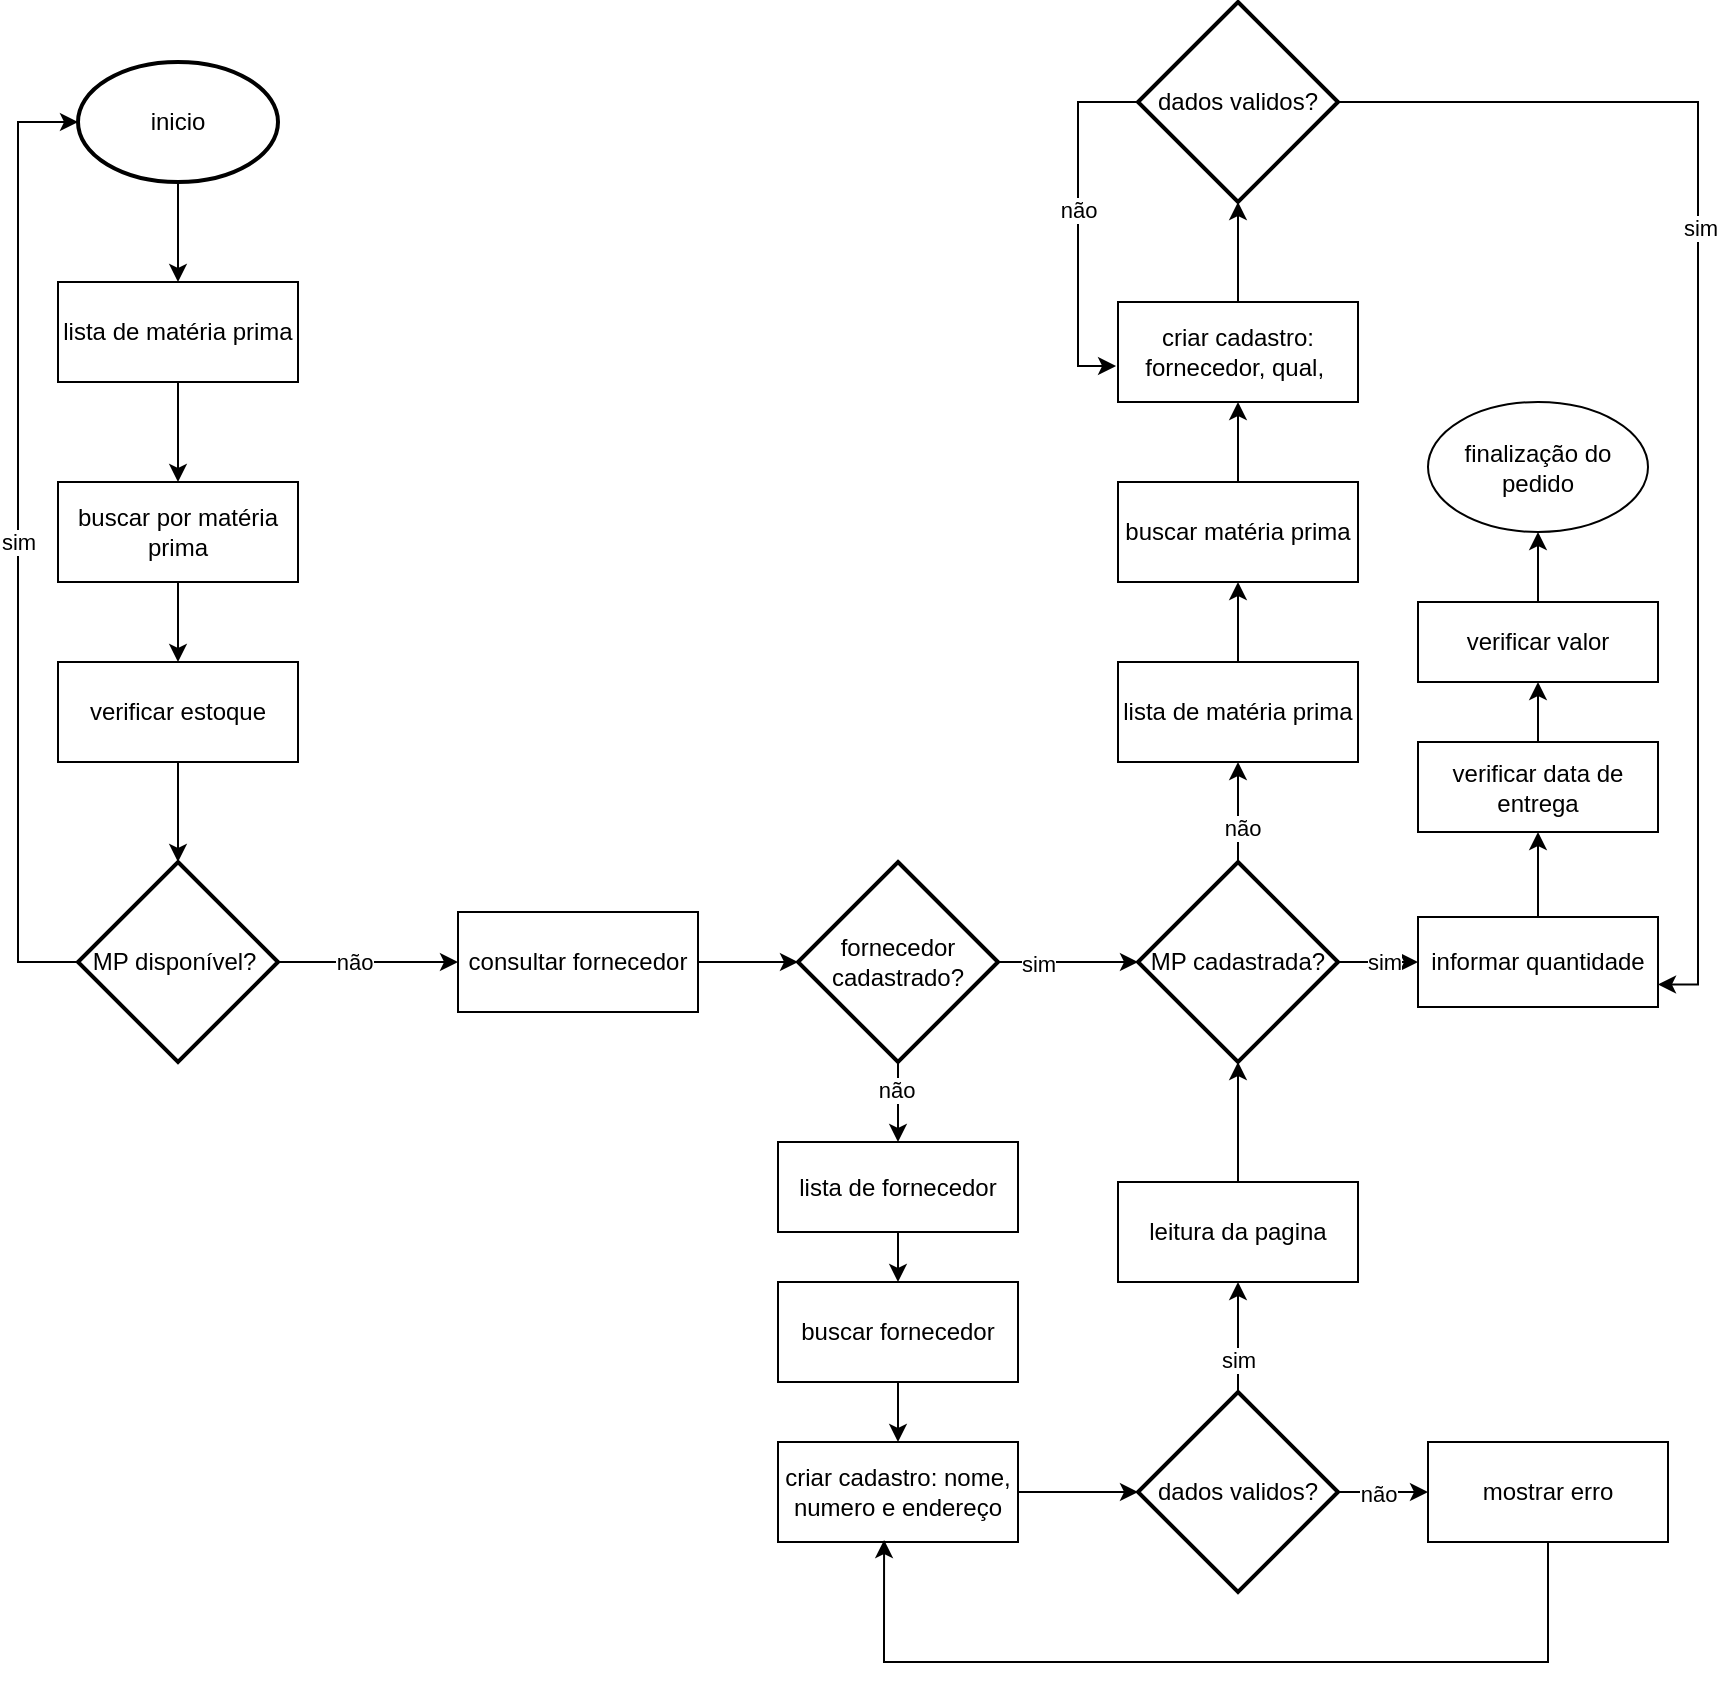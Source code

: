<mxfile version="24.4.13" type="device">
  <diagram name="Página-1" id="AhK8qLFjwUJuuM3lIwTa">
    <mxGraphModel dx="1434" dy="772" grid="1" gridSize="10" guides="1" tooltips="1" connect="1" arrows="1" fold="1" page="1" pageScale="1" pageWidth="827" pageHeight="1169" math="0" shadow="0">
      <root>
        <mxCell id="0" />
        <mxCell id="1" parent="0" />
        <mxCell id="OCrhbPu4TxEZDssHP0U2-13" value="" style="edgeStyle=orthogonalEdgeStyle;rounded=0;orthogonalLoop=1;jettySize=auto;html=1;" parent="1" source="OCrhbPu4TxEZDssHP0U2-1" target="OCrhbPu4TxEZDssHP0U2-9" edge="1">
          <mxGeometry relative="1" as="geometry" />
        </mxCell>
        <mxCell id="OCrhbPu4TxEZDssHP0U2-1" value="inicio" style="strokeWidth=2;html=1;shape=mxgraph.flowchart.start_1;whiteSpace=wrap;" parent="1" vertex="1">
          <mxGeometry x="40" y="440" width="100" height="60" as="geometry" />
        </mxCell>
        <mxCell id="OCrhbPu4TxEZDssHP0U2-15" value="" style="edgeStyle=orthogonalEdgeStyle;rounded=0;orthogonalLoop=1;jettySize=auto;html=1;" parent="1" source="OCrhbPu4TxEZDssHP0U2-2" target="OCrhbPu4TxEZDssHP0U2-11" edge="1">
          <mxGeometry relative="1" as="geometry" />
        </mxCell>
        <mxCell id="OCrhbPu4TxEZDssHP0U2-2" value="buscar por matéria prima" style="rounded=0;whiteSpace=wrap;html=1;" parent="1" vertex="1">
          <mxGeometry x="30" y="650" width="120" height="50" as="geometry" />
        </mxCell>
        <mxCell id="OCrhbPu4TxEZDssHP0U2-14" value="" style="edgeStyle=orthogonalEdgeStyle;rounded=0;orthogonalLoop=1;jettySize=auto;html=1;" parent="1" source="OCrhbPu4TxEZDssHP0U2-9" target="OCrhbPu4TxEZDssHP0U2-2" edge="1">
          <mxGeometry relative="1" as="geometry" />
        </mxCell>
        <mxCell id="OCrhbPu4TxEZDssHP0U2-9" value="lista de matéria prima" style="rounded=0;whiteSpace=wrap;html=1;" parent="1" vertex="1">
          <mxGeometry x="30" y="550" width="120" height="50" as="geometry" />
        </mxCell>
        <mxCell id="OCrhbPu4TxEZDssHP0U2-39" value="" style="edgeStyle=orthogonalEdgeStyle;rounded=0;orthogonalLoop=1;jettySize=auto;html=1;" parent="1" source="OCrhbPu4TxEZDssHP0U2-11" target="OCrhbPu4TxEZDssHP0U2-12" edge="1">
          <mxGeometry relative="1" as="geometry" />
        </mxCell>
        <mxCell id="OCrhbPu4TxEZDssHP0U2-11" value="verificar estoque" style="rounded=0;whiteSpace=wrap;html=1;" parent="1" vertex="1">
          <mxGeometry x="30" y="740" width="120" height="50" as="geometry" />
        </mxCell>
        <mxCell id="OCrhbPu4TxEZDssHP0U2-18" value="" style="edgeStyle=orthogonalEdgeStyle;rounded=0;orthogonalLoop=1;jettySize=auto;html=1;" parent="1" source="OCrhbPu4TxEZDssHP0U2-12" target="OCrhbPu4TxEZDssHP0U2-17" edge="1">
          <mxGeometry relative="1" as="geometry" />
        </mxCell>
        <mxCell id="OCrhbPu4TxEZDssHP0U2-19" value="não" style="edgeLabel;html=1;align=center;verticalAlign=middle;resizable=0;points=[];" parent="OCrhbPu4TxEZDssHP0U2-18" vertex="1" connectable="0">
          <mxGeometry x="-0.171" relative="1" as="geometry">
            <mxPoint as="offset" />
          </mxGeometry>
        </mxCell>
        <mxCell id="OCrhbPu4TxEZDssHP0U2-12" value="MP disponível?&amp;nbsp;" style="strokeWidth=2;html=1;shape=mxgraph.flowchart.decision;whiteSpace=wrap;" parent="1" vertex="1">
          <mxGeometry x="40" y="840" width="100" height="100" as="geometry" />
        </mxCell>
        <mxCell id="OCrhbPu4TxEZDssHP0U2-27" value="" style="edgeStyle=orthogonalEdgeStyle;rounded=0;orthogonalLoop=1;jettySize=auto;html=1;" parent="1" source="OCrhbPu4TxEZDssHP0U2-17" target="OCrhbPu4TxEZDssHP0U2-26" edge="1">
          <mxGeometry relative="1" as="geometry" />
        </mxCell>
        <mxCell id="OCrhbPu4TxEZDssHP0U2-17" value="consultar fornecedor" style="rounded=0;whiteSpace=wrap;html=1;" parent="1" vertex="1">
          <mxGeometry x="230" y="865" width="120" height="50" as="geometry" />
        </mxCell>
        <mxCell id="OCrhbPu4TxEZDssHP0U2-48" value="" style="edgeStyle=orthogonalEdgeStyle;rounded=0;orthogonalLoop=1;jettySize=auto;html=1;" parent="1" source="OCrhbPu4TxEZDssHP0U2-26" target="OCrhbPu4TxEZDssHP0U2-47" edge="1">
          <mxGeometry relative="1" as="geometry" />
        </mxCell>
        <mxCell id="OCrhbPu4TxEZDssHP0U2-49" value="sim" style="edgeLabel;html=1;align=center;verticalAlign=middle;resizable=0;points=[];" parent="OCrhbPu4TxEZDssHP0U2-48" vertex="1" connectable="0">
          <mxGeometry x="-0.433" y="-1" relative="1" as="geometry">
            <mxPoint as="offset" />
          </mxGeometry>
        </mxCell>
        <mxCell id="fTW0Gvs_XTfP9Q6T8uJu-11" value="" style="edgeStyle=orthogonalEdgeStyle;rounded=0;orthogonalLoop=1;jettySize=auto;html=1;" parent="1" source="OCrhbPu4TxEZDssHP0U2-26" target="fTW0Gvs_XTfP9Q6T8uJu-10" edge="1">
          <mxGeometry relative="1" as="geometry" />
        </mxCell>
        <mxCell id="fTW0Gvs_XTfP9Q6T8uJu-15" value="não" style="edgeLabel;html=1;align=center;verticalAlign=middle;resizable=0;points=[];" parent="fTW0Gvs_XTfP9Q6T8uJu-11" vertex="1" connectable="0">
          <mxGeometry x="-0.3" y="-1" relative="1" as="geometry">
            <mxPoint as="offset" />
          </mxGeometry>
        </mxCell>
        <mxCell id="OCrhbPu4TxEZDssHP0U2-26" value="fornecedor cadastrado?" style="strokeWidth=2;html=1;shape=mxgraph.flowchart.decision;whiteSpace=wrap;" parent="1" vertex="1">
          <mxGeometry x="400" y="840" width="100" height="100" as="geometry" />
        </mxCell>
        <mxCell id="OCrhbPu4TxEZDssHP0U2-54" value="" style="edgeStyle=orthogonalEdgeStyle;rounded=0;orthogonalLoop=1;jettySize=auto;html=1;" parent="1" source="OCrhbPu4TxEZDssHP0U2-47" target="OCrhbPu4TxEZDssHP0U2-53" edge="1">
          <mxGeometry relative="1" as="geometry" />
        </mxCell>
        <mxCell id="fTW0Gvs_XTfP9Q6T8uJu-9" value="sim" style="edgeLabel;html=1;align=center;verticalAlign=middle;resizable=0;points=[];" parent="OCrhbPu4TxEZDssHP0U2-54" vertex="1" connectable="0">
          <mxGeometry x="0.16" relative="1" as="geometry">
            <mxPoint as="offset" />
          </mxGeometry>
        </mxCell>
        <mxCell id="fTW0Gvs_XTfP9Q6T8uJu-34" value="" style="edgeStyle=orthogonalEdgeStyle;rounded=0;orthogonalLoop=1;jettySize=auto;html=1;" parent="1" source="OCrhbPu4TxEZDssHP0U2-47" target="fTW0Gvs_XTfP9Q6T8uJu-33" edge="1">
          <mxGeometry relative="1" as="geometry" />
        </mxCell>
        <mxCell id="fTW0Gvs_XTfP9Q6T8uJu-35" value="não" style="edgeLabel;html=1;align=center;verticalAlign=middle;resizable=0;points=[];" parent="fTW0Gvs_XTfP9Q6T8uJu-34" vertex="1" connectable="0">
          <mxGeometry x="-0.32" y="-2" relative="1" as="geometry">
            <mxPoint as="offset" />
          </mxGeometry>
        </mxCell>
        <mxCell id="OCrhbPu4TxEZDssHP0U2-47" value="MP cadastrada?" style="strokeWidth=2;html=1;shape=mxgraph.flowchart.decision;whiteSpace=wrap;" parent="1" vertex="1">
          <mxGeometry x="570" y="840" width="100" height="100" as="geometry" />
        </mxCell>
        <mxCell id="OCrhbPu4TxEZDssHP0U2-56" value="" style="edgeStyle=orthogonalEdgeStyle;rounded=0;orthogonalLoop=1;jettySize=auto;html=1;" parent="1" source="OCrhbPu4TxEZDssHP0U2-53" target="OCrhbPu4TxEZDssHP0U2-55" edge="1">
          <mxGeometry relative="1" as="geometry" />
        </mxCell>
        <mxCell id="OCrhbPu4TxEZDssHP0U2-53" value="informar quantidade" style="rounded=0;whiteSpace=wrap;html=1;" parent="1" vertex="1">
          <mxGeometry x="710" y="867.5" width="120" height="45" as="geometry" />
        </mxCell>
        <mxCell id="fTW0Gvs_XTfP9Q6T8uJu-5" value="" style="edgeStyle=orthogonalEdgeStyle;rounded=0;orthogonalLoop=1;jettySize=auto;html=1;" parent="1" source="OCrhbPu4TxEZDssHP0U2-55" target="fTW0Gvs_XTfP9Q6T8uJu-4" edge="1">
          <mxGeometry relative="1" as="geometry" />
        </mxCell>
        <mxCell id="OCrhbPu4TxEZDssHP0U2-55" value="verificar data de entrega" style="rounded=0;whiteSpace=wrap;html=1;" parent="1" vertex="1">
          <mxGeometry x="710" y="780" width="120" height="45" as="geometry" />
        </mxCell>
        <mxCell id="fTW0Gvs_XTfP9Q6T8uJu-2" value="sim" style="edgeStyle=orthogonalEdgeStyle;rounded=0;orthogonalLoop=1;jettySize=auto;html=1;exitX=0;exitY=0.5;exitDx=0;exitDy=0;exitPerimeter=0;entryX=0;entryY=0.5;entryDx=0;entryDy=0;entryPerimeter=0;" parent="1" source="OCrhbPu4TxEZDssHP0U2-12" target="OCrhbPu4TxEZDssHP0U2-1" edge="1">
          <mxGeometry relative="1" as="geometry">
            <Array as="points">
              <mxPoint x="10" y="890" />
              <mxPoint x="10" y="470" />
            </Array>
          </mxGeometry>
        </mxCell>
        <mxCell id="fTW0Gvs_XTfP9Q6T8uJu-8" value="" style="edgeStyle=orthogonalEdgeStyle;rounded=0;orthogonalLoop=1;jettySize=auto;html=1;" parent="1" source="fTW0Gvs_XTfP9Q6T8uJu-4" target="fTW0Gvs_XTfP9Q6T8uJu-7" edge="1">
          <mxGeometry relative="1" as="geometry" />
        </mxCell>
        <mxCell id="fTW0Gvs_XTfP9Q6T8uJu-4" value="verificar valor" style="rounded=0;whiteSpace=wrap;html=1;" parent="1" vertex="1">
          <mxGeometry x="710" y="710" width="120" height="40" as="geometry" />
        </mxCell>
        <mxCell id="fTW0Gvs_XTfP9Q6T8uJu-7" value="finalização do pedido" style="ellipse;whiteSpace=wrap;html=1;" parent="1" vertex="1">
          <mxGeometry x="715" y="610" width="110" height="65" as="geometry" />
        </mxCell>
        <mxCell id="fTW0Gvs_XTfP9Q6T8uJu-13" value="" style="edgeStyle=orthogonalEdgeStyle;rounded=0;orthogonalLoop=1;jettySize=auto;html=1;" parent="1" source="fTW0Gvs_XTfP9Q6T8uJu-10" target="fTW0Gvs_XTfP9Q6T8uJu-12" edge="1">
          <mxGeometry relative="1" as="geometry" />
        </mxCell>
        <mxCell id="fTW0Gvs_XTfP9Q6T8uJu-10" value="lista de fornecedor" style="rounded=0;whiteSpace=wrap;html=1;" parent="1" vertex="1">
          <mxGeometry x="390" y="980" width="120" height="45" as="geometry" />
        </mxCell>
        <mxCell id="fTW0Gvs_XTfP9Q6T8uJu-20" value="" style="edgeStyle=orthogonalEdgeStyle;rounded=0;orthogonalLoop=1;jettySize=auto;html=1;" parent="1" source="fTW0Gvs_XTfP9Q6T8uJu-12" target="fTW0Gvs_XTfP9Q6T8uJu-16" edge="1">
          <mxGeometry relative="1" as="geometry" />
        </mxCell>
        <mxCell id="fTW0Gvs_XTfP9Q6T8uJu-12" value="buscar fornecedor" style="rounded=0;whiteSpace=wrap;html=1;" parent="1" vertex="1">
          <mxGeometry x="390" y="1050" width="120" height="50" as="geometry" />
        </mxCell>
        <mxCell id="fTW0Gvs_XTfP9Q6T8uJu-21" value="" style="edgeStyle=orthogonalEdgeStyle;rounded=0;orthogonalLoop=1;jettySize=auto;html=1;" parent="1" source="fTW0Gvs_XTfP9Q6T8uJu-16" target="fTW0Gvs_XTfP9Q6T8uJu-19" edge="1">
          <mxGeometry relative="1" as="geometry" />
        </mxCell>
        <mxCell id="fTW0Gvs_XTfP9Q6T8uJu-16" value="criar cadastro: nome, numero e endereço" style="rounded=0;whiteSpace=wrap;html=1;" parent="1" vertex="1">
          <mxGeometry x="390" y="1130" width="120" height="50" as="geometry" />
        </mxCell>
        <mxCell id="fTW0Gvs_XTfP9Q6T8uJu-23" value="" style="edgeStyle=orthogonalEdgeStyle;rounded=0;orthogonalLoop=1;jettySize=auto;html=1;" parent="1" source="fTW0Gvs_XTfP9Q6T8uJu-19" target="fTW0Gvs_XTfP9Q6T8uJu-22" edge="1">
          <mxGeometry relative="1" as="geometry" />
        </mxCell>
        <mxCell id="fTW0Gvs_XTfP9Q6T8uJu-24" value="não" style="edgeLabel;html=1;align=center;verticalAlign=middle;resizable=0;points=[];" parent="fTW0Gvs_XTfP9Q6T8uJu-23" vertex="1" connectable="0">
          <mxGeometry x="-0.111" y="-1" relative="1" as="geometry">
            <mxPoint as="offset" />
          </mxGeometry>
        </mxCell>
        <mxCell id="fTW0Gvs_XTfP9Q6T8uJu-30" value="" style="edgeStyle=orthogonalEdgeStyle;rounded=0;orthogonalLoop=1;jettySize=auto;html=1;" parent="1" source="fTW0Gvs_XTfP9Q6T8uJu-19" target="fTW0Gvs_XTfP9Q6T8uJu-29" edge="1">
          <mxGeometry relative="1" as="geometry" />
        </mxCell>
        <mxCell id="fTW0Gvs_XTfP9Q6T8uJu-31" value="sim" style="edgeLabel;html=1;align=center;verticalAlign=middle;resizable=0;points=[];" parent="fTW0Gvs_XTfP9Q6T8uJu-30" vertex="1" connectable="0">
          <mxGeometry x="-0.422" relative="1" as="geometry">
            <mxPoint as="offset" />
          </mxGeometry>
        </mxCell>
        <mxCell id="fTW0Gvs_XTfP9Q6T8uJu-19" value="dados validos?" style="strokeWidth=2;html=1;shape=mxgraph.flowchart.decision;whiteSpace=wrap;" parent="1" vertex="1">
          <mxGeometry x="570" y="1105" width="100" height="100" as="geometry" />
        </mxCell>
        <mxCell id="fTW0Gvs_XTfP9Q6T8uJu-22" value="mostrar erro" style="rounded=0;whiteSpace=wrap;html=1;" parent="1" vertex="1">
          <mxGeometry x="715" y="1130" width="120" height="50" as="geometry" />
        </mxCell>
        <mxCell id="fTW0Gvs_XTfP9Q6T8uJu-28" style="edgeStyle=orthogonalEdgeStyle;rounded=0;orthogonalLoop=1;jettySize=auto;html=1;exitX=0.5;exitY=1;exitDx=0;exitDy=0;entryX=0.442;entryY=0.98;entryDx=0;entryDy=0;entryPerimeter=0;" parent="1" source="fTW0Gvs_XTfP9Q6T8uJu-22" target="fTW0Gvs_XTfP9Q6T8uJu-16" edge="1">
          <mxGeometry relative="1" as="geometry">
            <Array as="points">
              <mxPoint x="775" y="1240" />
              <mxPoint x="443" y="1240" />
            </Array>
          </mxGeometry>
        </mxCell>
        <mxCell id="fTW0Gvs_XTfP9Q6T8uJu-32" value="" style="edgeStyle=orthogonalEdgeStyle;rounded=0;orthogonalLoop=1;jettySize=auto;html=1;" parent="1" source="fTW0Gvs_XTfP9Q6T8uJu-29" target="OCrhbPu4TxEZDssHP0U2-47" edge="1">
          <mxGeometry relative="1" as="geometry" />
        </mxCell>
        <mxCell id="fTW0Gvs_XTfP9Q6T8uJu-29" value="leitura da pagina" style="rounded=0;whiteSpace=wrap;html=1;" parent="1" vertex="1">
          <mxGeometry x="560" y="1000" width="120" height="50" as="geometry" />
        </mxCell>
        <mxCell id="fTW0Gvs_XTfP9Q6T8uJu-37" value="" style="edgeStyle=orthogonalEdgeStyle;rounded=0;orthogonalLoop=1;jettySize=auto;html=1;" parent="1" source="fTW0Gvs_XTfP9Q6T8uJu-33" target="fTW0Gvs_XTfP9Q6T8uJu-36" edge="1">
          <mxGeometry relative="1" as="geometry" />
        </mxCell>
        <mxCell id="fTW0Gvs_XTfP9Q6T8uJu-33" value="lista de matéria prima" style="rounded=0;whiteSpace=wrap;html=1;" parent="1" vertex="1">
          <mxGeometry x="560" y="740" width="120" height="50" as="geometry" />
        </mxCell>
        <mxCell id="fTW0Gvs_XTfP9Q6T8uJu-39" value="" style="edgeStyle=orthogonalEdgeStyle;rounded=0;orthogonalLoop=1;jettySize=auto;html=1;" parent="1" source="fTW0Gvs_XTfP9Q6T8uJu-36" target="fTW0Gvs_XTfP9Q6T8uJu-38" edge="1">
          <mxGeometry relative="1" as="geometry" />
        </mxCell>
        <mxCell id="fTW0Gvs_XTfP9Q6T8uJu-36" value="buscar matéria prima" style="rounded=0;whiteSpace=wrap;html=1;" parent="1" vertex="1">
          <mxGeometry x="560" y="650" width="120" height="50" as="geometry" />
        </mxCell>
        <mxCell id="fTW0Gvs_XTfP9Q6T8uJu-41" value="" style="edgeStyle=orthogonalEdgeStyle;rounded=0;orthogonalLoop=1;jettySize=auto;html=1;" parent="1" source="fTW0Gvs_XTfP9Q6T8uJu-38" target="fTW0Gvs_XTfP9Q6T8uJu-40" edge="1">
          <mxGeometry relative="1" as="geometry" />
        </mxCell>
        <mxCell id="fTW0Gvs_XTfP9Q6T8uJu-38" value="criar cadastro: fornecedor, qual,&amp;nbsp;" style="rounded=0;whiteSpace=wrap;html=1;" parent="1" vertex="1">
          <mxGeometry x="560" y="560" width="120" height="50" as="geometry" />
        </mxCell>
        <mxCell id="fTW0Gvs_XTfP9Q6T8uJu-44" style="edgeStyle=orthogonalEdgeStyle;rounded=0;orthogonalLoop=1;jettySize=auto;html=1;entryX=1;entryY=0.75;entryDx=0;entryDy=0;" parent="1" source="fTW0Gvs_XTfP9Q6T8uJu-40" target="OCrhbPu4TxEZDssHP0U2-53" edge="1">
          <mxGeometry relative="1" as="geometry">
            <Array as="points">
              <mxPoint x="850" y="460" />
              <mxPoint x="850" y="901" />
            </Array>
          </mxGeometry>
        </mxCell>
        <mxCell id="lTVxb5czve3N1maqhu-6-1" value="sim" style="edgeLabel;html=1;align=center;verticalAlign=middle;resizable=0;points=[];" vertex="1" connectable="0" parent="fTW0Gvs_XTfP9Q6T8uJu-44">
          <mxGeometry x="-0.242" y="1" relative="1" as="geometry">
            <mxPoint as="offset" />
          </mxGeometry>
        </mxCell>
        <mxCell id="fTW0Gvs_XTfP9Q6T8uJu-40" value="dados validos?" style="strokeWidth=2;html=1;shape=mxgraph.flowchart.decision;whiteSpace=wrap;" parent="1" vertex="1">
          <mxGeometry x="570" y="410" width="100" height="100" as="geometry" />
        </mxCell>
        <mxCell id="fTW0Gvs_XTfP9Q6T8uJu-42" style="edgeStyle=orthogonalEdgeStyle;rounded=0;orthogonalLoop=1;jettySize=auto;html=1;entryX=-0.008;entryY=0.64;entryDx=0;entryDy=0;entryPerimeter=0;" parent="1" source="fTW0Gvs_XTfP9Q6T8uJu-40" target="fTW0Gvs_XTfP9Q6T8uJu-38" edge="1">
          <mxGeometry relative="1" as="geometry">
            <Array as="points">
              <mxPoint x="540" y="460" />
              <mxPoint x="540" y="592" />
            </Array>
          </mxGeometry>
        </mxCell>
        <mxCell id="fTW0Gvs_XTfP9Q6T8uJu-43" value="não" style="edgeLabel;html=1;align=center;verticalAlign=middle;resizable=0;points=[];" parent="fTW0Gvs_XTfP9Q6T8uJu-42" vertex="1" connectable="0">
          <mxGeometry x="-0.072" relative="1" as="geometry">
            <mxPoint as="offset" />
          </mxGeometry>
        </mxCell>
      </root>
    </mxGraphModel>
  </diagram>
</mxfile>

